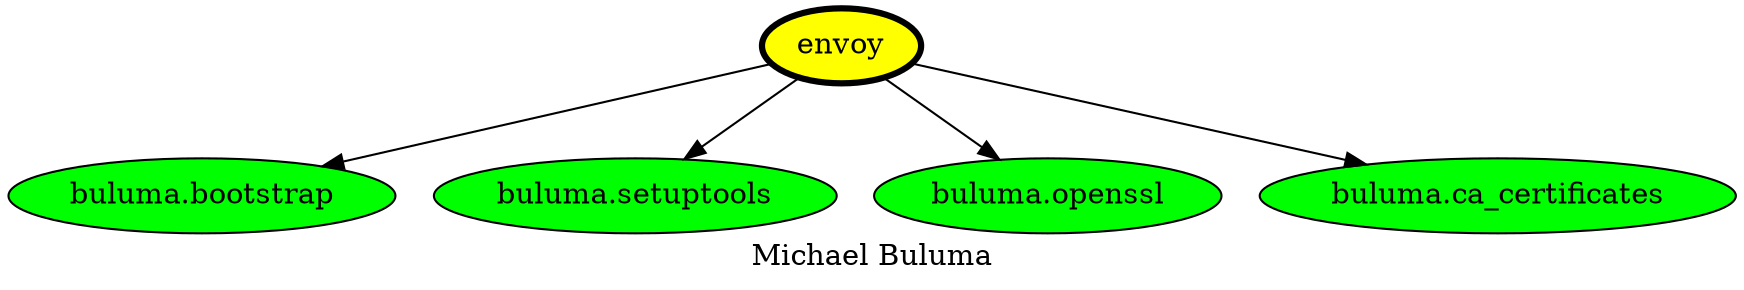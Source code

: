 digraph PhiloDilemma {
  label = "Michael Buluma" ;
  overlap=false
  {
    "envoy" [fillcolor=yellow style=filled penwidth=3]
    "buluma.bootstrap" [fillcolor=green style=filled]
    "buluma.setuptools" [fillcolor=green style=filled]
    "buluma.openssl" [fillcolor=green style=filled]
    "buluma.ca_certificates" [fillcolor=green style=filled]
  }
  "envoy" -> "buluma.bootstrap"
  "envoy" -> "buluma.setuptools"
  "envoy" -> "buluma.openssl"
  "envoy" -> "buluma.ca_certificates"
}

